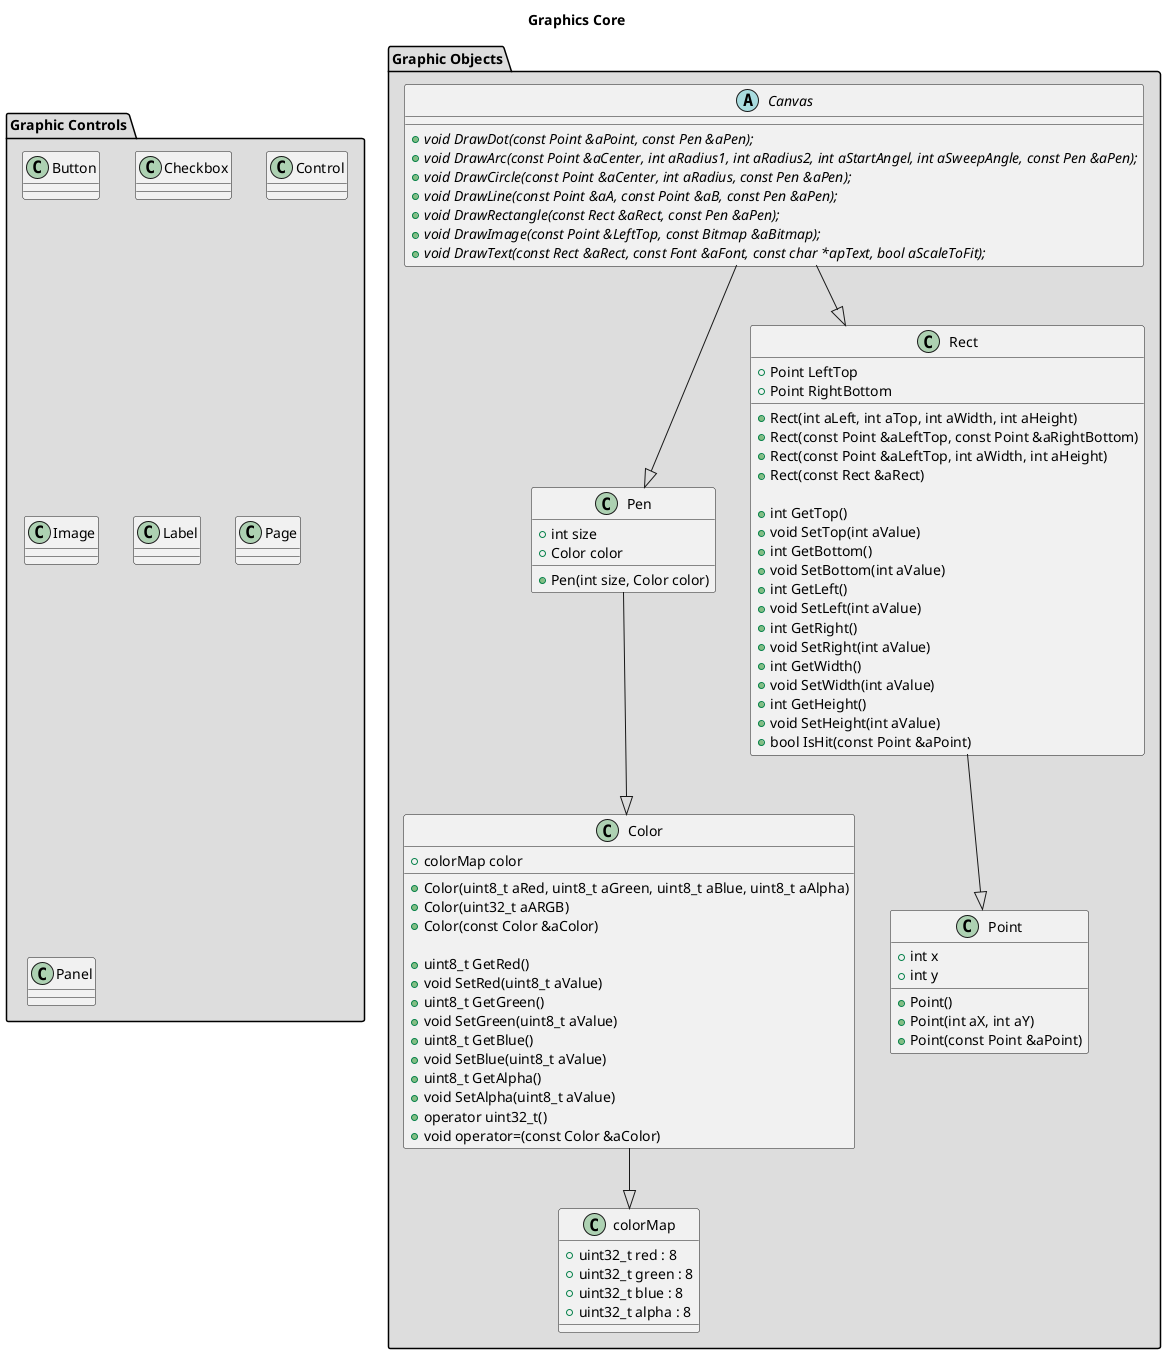 ' Start of UML diagram
@startuml

title Graphics Core

package "Graphic Objects" #DDDDDD{

    Class Point{
        +int x
        +int y
    
        +Point()
        +Point(int aX, int aY)
        +Point(const Point &aPoint)
    }

    Class Rect{
        +Point LeftTop
        +Point RightBottom

        +Rect(int aLeft, int aTop, int aWidth, int aHeight)
        +Rect(const Point &aLeftTop, const Point &aRightBottom)
        +Rect(const Point &aLeftTop, int aWidth, int aHeight)
        +Rect(const Rect &aRect)

        +int GetTop()
        +void SetTop(int aValue)
        +int GetBottom()
        +void SetBottom(int aValue)
        +int GetLeft()
        +void SetLeft(int aValue)
        +int GetRight()
        +void SetRight(int aValue)
        +int GetWidth()
        +void SetWidth(int aValue)
        +int GetHeight()
        +void SetHeight(int aValue)
        +bool IsHit(const Point &aPoint)
    }

    Class colorMap{
        +uint32_t red : 8
        +uint32_t green : 8
        +uint32_t blue : 8
        +uint32_t alpha : 8
    }

    Class Color{
        +colorMap color

        +Color(uint8_t aRed, uint8_t aGreen, uint8_t aBlue, uint8_t aAlpha)
        +Color(uint32_t aARGB)
        +Color(const Color &aColor)

        +uint8_t GetRed()
        +void SetRed(uint8_t aValue)
        +uint8_t GetGreen()
        +void SetGreen(uint8_t aValue)
        +uint8_t GetBlue()
        +void SetBlue(uint8_t aValue)
        +uint8_t GetAlpha()
        +void SetAlpha(uint8_t aValue)
        +operator uint32_t()
        +void operator=(const Color &aColor)
    }

    Class Pen{
        +int size
        +Color color

        +Pen(int size, Color color)
    }

    abstract Class Canvas{
        +{abstract} void DrawDot(const Point &aPoint, const Pen &aPen);
        +{abstract} void DrawArc(const Point &aCenter, int aRadius1, int aRadius2, int aStartAngel, int aSweepAngle, const Pen &aPen);
        +{abstract} void DrawCircle(const Point &aCenter, int aRadius, const Pen &aPen);
        +{abstract} void DrawLine(const Point &aA, const Point &aB, const Pen &aPen);
        +{abstract} void DrawRectangle(const Rect &aRect, const Pen &aPen);
        +{abstract} void DrawImage(const Point &LeftTop, const Bitmap &aBitmap);
        +{abstract} void DrawText(const Rect &aRect, const Font &aFont, const char *apText, bool aScaleToFit);
    }

    Point <|-up- Rect
    colorMap <|-up- Color
    Color <|-up- Pen
    Canvas --|> Pen
    'Canvas --|> Point
    Canvas --|> Rect
}

package "Graphic Controls" #DDDDDD{
    Class Button{

    }

    Class Checkbox{

    }

    Class Control{

    }

    Class Image{

    }

    Class Label{

    }

    Class Page{

    }

    Class Panel{

    }
}
@enduml
' End of UML diagram